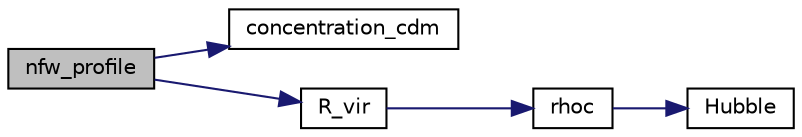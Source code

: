 digraph "nfw_profile"
{
 // LATEX_PDF_SIZE
  edge [fontname="Helvetica",fontsize="10",labelfontname="Helvetica",labelfontsize="10"];
  node [fontname="Helvetica",fontsize="10",shape=record];
  rankdir="LR";
  Node1 [label="nfw_profile",height=0.2,width=0.4,color="black", fillcolor="grey75", style="filled", fontcolor="black",tooltip="Compute the NFW halo profile in Fourier space, given by Eq."];
  Node1 -> Node2 [color="midnightblue",fontsize="10",style="solid"];
  Node2 [label="concentration_cdm",height=0.2,width=0.4,color="black", fillcolor="white", style="filled",URL="$d6/d32/cosmology_8c.html#ac366d051f37119268a3308ebd5e1b87f",tooltip="Compute the cold dark matter concentration-mass relation."];
  Node1 -> Node3 [color="midnightblue",fontsize="10",style="solid"];
  Node3 [label="R_vir",height=0.2,width=0.4,color="black", fillcolor="white", style="filled",URL="$d6/d32/cosmology_8c.html#a4dc96bb7695696838c30e0929302c99c",tooltip="Compute the comoving virial radius of halos in unit of 1/Mpc^3, which is defined as the radius at whi..."];
  Node3 -> Node4 [color="midnightblue",fontsize="10",style="solid"];
  Node4 [label="rhoc",height=0.2,width=0.4,color="black", fillcolor="white", style="filled",URL="$d6/d32/cosmology_8c.html#a01ee8bb070f25ca114ae5d0b52d200a7",tooltip="Compute the critical density in unit of M_sun/Mpc^3."];
  Node4 -> Node5 [color="midnightblue",fontsize="10",style="solid"];
  Node5 [label="Hubble",height=0.2,width=0.4,color="black", fillcolor="white", style="filled",URL="$d6/d32/cosmology_8c.html#a888cc1795beb4c48fe8eb3d196e9c54a",tooltip="Compute the the hubble rate (exactly the quantity defined by CLASS as index_bg_H in the background mo..."];
}
